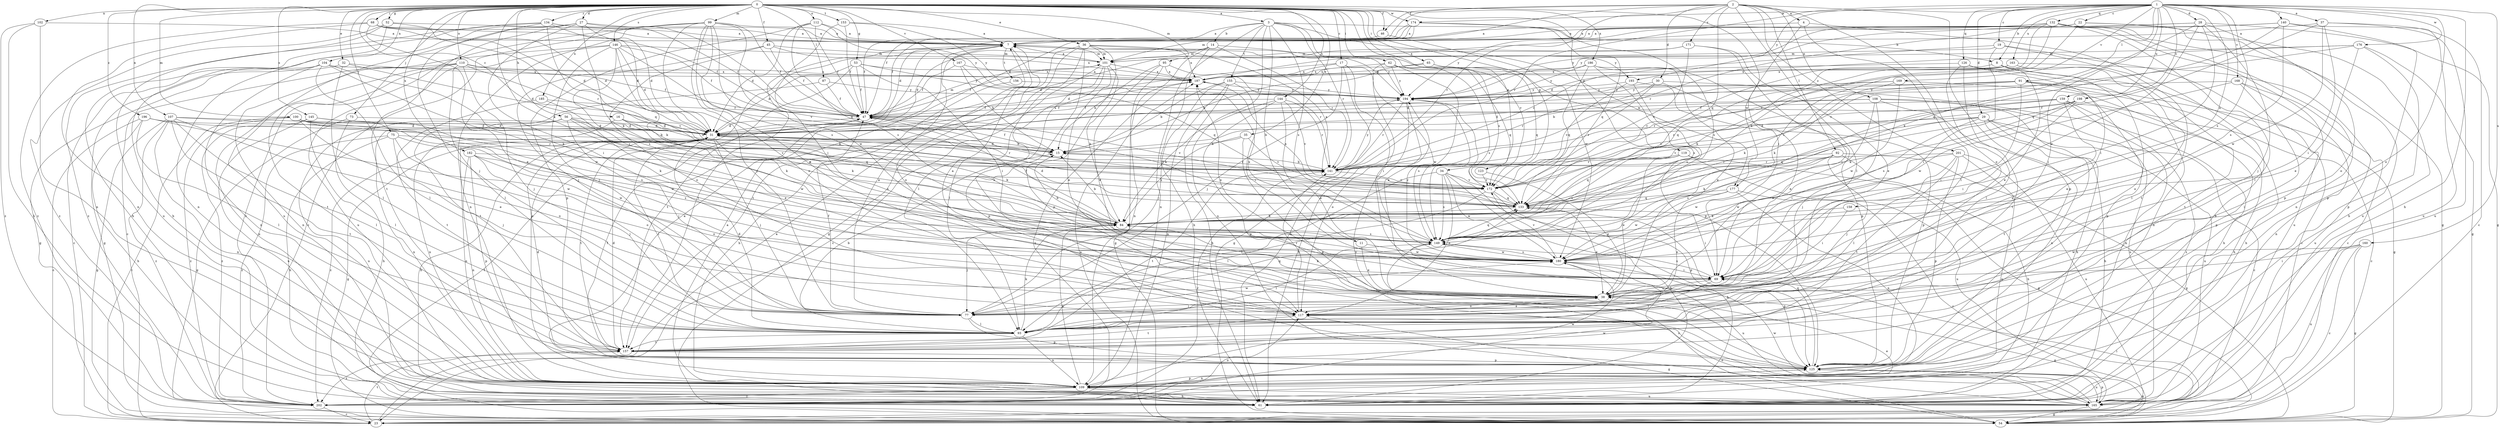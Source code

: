 strict digraph  {
0;
1;
2;
3;
4;
7;
8;
11;
14;
15;
16;
17;
19;
22;
23;
27;
28;
29;
30;
31;
32;
34;
35;
36;
37;
38;
45;
46;
47;
52;
53;
54;
56;
61;
62;
65;
68;
69;
73;
75;
77;
84;
87;
91;
92;
93;
95;
99;
100;
101;
102;
104;
107;
108;
109;
110;
112;
117;
119;
123;
125;
126;
132;
133;
134;
140;
141;
144;
145;
146;
149;
153;
155;
156;
157;
158;
159;
160;
163;
165;
167;
168;
169;
171;
172;
174;
176;
177;
180;
182;
185;
186;
187;
193;
194;
196;
198;
201;
202;
0 -> 3  [label=a];
0 -> 16  [label=c];
0 -> 17  [label=c];
0 -> 27  [label=d];
0 -> 32  [label=e];
0 -> 34  [label=e];
0 -> 35  [label=e];
0 -> 36  [label=e];
0 -> 45  [label=f];
0 -> 46  [label=f];
0 -> 52  [label=g];
0 -> 53  [label=g];
0 -> 56  [label=h];
0 -> 62  [label=i];
0 -> 65  [label=i];
0 -> 68  [label=i];
0 -> 69  [label=i];
0 -> 73  [label=j];
0 -> 75  [label=j];
0 -> 84  [label=k];
0 -> 87  [label=l];
0 -> 95  [label=m];
0 -> 99  [label=m];
0 -> 100  [label=m];
0 -> 102  [label=n];
0 -> 104  [label=n];
0 -> 107  [label=n];
0 -> 110  [label=o];
0 -> 112  [label=o];
0 -> 119  [label=p];
0 -> 123  [label=p];
0 -> 134  [label=r];
0 -> 144  [label=s];
0 -> 145  [label=s];
0 -> 146  [label=s];
0 -> 149  [label=s];
0 -> 153  [label=t];
0 -> 167  [label=v];
0 -> 174  [label=w];
0 -> 182  [label=x];
0 -> 185  [label=x];
0 -> 186  [label=x];
0 -> 196  [label=z];
1 -> 8  [label=b];
1 -> 19  [label=c];
1 -> 22  [label=c];
1 -> 28  [label=d];
1 -> 29  [label=d];
1 -> 37  [label=e];
1 -> 61  [label=h];
1 -> 77  [label=j];
1 -> 91  [label=l];
1 -> 117  [label=o];
1 -> 126  [label=q];
1 -> 132  [label=q];
1 -> 140  [label=r];
1 -> 141  [label=r];
1 -> 149  [label=s];
1 -> 158  [label=u];
1 -> 159  [label=u];
1 -> 160  [label=u];
1 -> 163  [label=u];
1 -> 168  [label=v];
1 -> 169  [label=v];
1 -> 174  [label=w];
1 -> 176  [label=w];
1 -> 193  [label=y];
1 -> 198  [label=z];
2 -> 4  [label=a];
2 -> 30  [label=d];
2 -> 31  [label=d];
2 -> 46  [label=f];
2 -> 47  [label=f];
2 -> 92  [label=l];
2 -> 93  [label=l];
2 -> 108  [label=n];
2 -> 117  [label=o];
2 -> 125  [label=p];
2 -> 133  [label=q];
2 -> 141  [label=r];
2 -> 171  [label=v];
2 -> 201  [label=z];
3 -> 7  [label=a];
3 -> 8  [label=b];
3 -> 11  [label=b];
3 -> 14  [label=b];
3 -> 109  [label=n];
3 -> 141  [label=r];
3 -> 149  [label=s];
3 -> 155  [label=t];
3 -> 165  [label=u];
3 -> 172  [label=v];
3 -> 177  [label=w];
4 -> 7  [label=a];
4 -> 61  [label=h];
4 -> 93  [label=l];
4 -> 177  [label=w];
7 -> 101  [label=m];
7 -> 109  [label=n];
7 -> 117  [label=o];
7 -> 156  [label=t];
7 -> 157  [label=t];
7 -> 193  [label=y];
8 -> 38  [label=e];
8 -> 93  [label=l];
8 -> 117  [label=o];
8 -> 187  [label=x];
11 -> 38  [label=e];
11 -> 180  [label=w];
14 -> 31  [label=d];
14 -> 61  [label=h];
14 -> 101  [label=m];
14 -> 109  [label=n];
14 -> 141  [label=r];
14 -> 194  [label=y];
15 -> 31  [label=d];
15 -> 47  [label=f];
15 -> 141  [label=r];
16 -> 15  [label=b];
16 -> 31  [label=d];
16 -> 84  [label=k];
16 -> 109  [label=n];
16 -> 133  [label=q];
17 -> 31  [label=d];
17 -> 54  [label=g];
17 -> 69  [label=i];
17 -> 77  [label=j];
17 -> 180  [label=w];
17 -> 187  [label=x];
19 -> 69  [label=i];
19 -> 101  [label=m];
19 -> 141  [label=r];
19 -> 157  [label=t];
19 -> 165  [label=u];
22 -> 7  [label=a];
22 -> 61  [label=h];
22 -> 165  [label=u];
22 -> 172  [label=v];
22 -> 187  [label=x];
23 -> 7  [label=a];
23 -> 157  [label=t];
27 -> 7  [label=a];
27 -> 31  [label=d];
27 -> 47  [label=f];
27 -> 61  [label=h];
27 -> 69  [label=i];
27 -> 84  [label=k];
27 -> 157  [label=t];
27 -> 165  [label=u];
28 -> 7  [label=a];
28 -> 54  [label=g];
28 -> 69  [label=i];
28 -> 77  [label=j];
28 -> 84  [label=k];
28 -> 117  [label=o];
28 -> 180  [label=w];
28 -> 194  [label=y];
29 -> 23  [label=c];
29 -> 31  [label=d];
29 -> 61  [label=h];
29 -> 69  [label=i];
29 -> 133  [label=q];
29 -> 157  [label=t];
29 -> 165  [label=u];
29 -> 172  [label=v];
30 -> 38  [label=e];
30 -> 61  [label=h];
30 -> 141  [label=r];
30 -> 172  [label=v];
30 -> 194  [label=y];
31 -> 15  [label=b];
31 -> 54  [label=g];
31 -> 61  [label=h];
31 -> 77  [label=j];
31 -> 84  [label=k];
31 -> 93  [label=l];
31 -> 109  [label=n];
31 -> 141  [label=r];
31 -> 149  [label=s];
31 -> 157  [label=t];
31 -> 187  [label=x];
31 -> 202  [label=z];
32 -> 31  [label=d];
32 -> 54  [label=g];
32 -> 93  [label=l];
32 -> 187  [label=x];
34 -> 61  [label=h];
34 -> 93  [label=l];
34 -> 117  [label=o];
34 -> 125  [label=p];
34 -> 149  [label=s];
34 -> 172  [label=v];
34 -> 180  [label=w];
35 -> 15  [label=b];
35 -> 84  [label=k];
35 -> 125  [label=p];
35 -> 172  [label=v];
36 -> 54  [label=g];
36 -> 93  [label=l];
36 -> 101  [label=m];
36 -> 117  [label=o];
36 -> 125  [label=p];
36 -> 157  [label=t];
36 -> 187  [label=x];
36 -> 194  [label=y];
37 -> 7  [label=a];
37 -> 23  [label=c];
37 -> 69  [label=i];
37 -> 133  [label=q];
37 -> 165  [label=u];
37 -> 180  [label=w];
38 -> 7  [label=a];
38 -> 54  [label=g];
38 -> 77  [label=j];
38 -> 84  [label=k];
38 -> 117  [label=o];
45 -> 47  [label=f];
45 -> 77  [label=j];
45 -> 101  [label=m];
45 -> 117  [label=o];
45 -> 187  [label=x];
46 -> 47  [label=f];
46 -> 180  [label=w];
47 -> 31  [label=d];
47 -> 101  [label=m];
47 -> 172  [label=v];
52 -> 7  [label=a];
52 -> 31  [label=d];
52 -> 109  [label=n];
52 -> 165  [label=u];
52 -> 202  [label=z];
53 -> 31  [label=d];
53 -> 47  [label=f];
53 -> 69  [label=i];
53 -> 157  [label=t];
53 -> 187  [label=x];
53 -> 194  [label=y];
54 -> 47  [label=f];
54 -> 69  [label=i];
54 -> 149  [label=s];
54 -> 187  [label=x];
56 -> 31  [label=d];
56 -> 77  [label=j];
56 -> 84  [label=k];
56 -> 109  [label=n];
56 -> 165  [label=u];
56 -> 172  [label=v];
56 -> 180  [label=w];
61 -> 7  [label=a];
62 -> 38  [label=e];
62 -> 61  [label=h];
62 -> 133  [label=q];
62 -> 149  [label=s];
62 -> 187  [label=x];
62 -> 194  [label=y];
65 -> 15  [label=b];
65 -> 125  [label=p];
65 -> 133  [label=q];
65 -> 187  [label=x];
68 -> 7  [label=a];
68 -> 31  [label=d];
68 -> 38  [label=e];
68 -> 47  [label=f];
68 -> 109  [label=n];
68 -> 141  [label=r];
68 -> 202  [label=z];
69 -> 38  [label=e];
69 -> 93  [label=l];
69 -> 149  [label=s];
69 -> 187  [label=x];
73 -> 31  [label=d];
73 -> 54  [label=g];
73 -> 61  [label=h];
75 -> 15  [label=b];
75 -> 61  [label=h];
75 -> 77  [label=j];
75 -> 117  [label=o];
75 -> 180  [label=w];
75 -> 202  [label=z];
77 -> 7  [label=a];
77 -> 47  [label=f];
77 -> 93  [label=l];
77 -> 125  [label=p];
77 -> 133  [label=q];
77 -> 180  [label=w];
84 -> 15  [label=b];
84 -> 47  [label=f];
84 -> 77  [label=j];
84 -> 149  [label=s];
87 -> 47  [label=f];
87 -> 157  [label=t];
87 -> 194  [label=y];
91 -> 15  [label=b];
91 -> 38  [label=e];
91 -> 54  [label=g];
91 -> 61  [label=h];
91 -> 69  [label=i];
91 -> 84  [label=k];
91 -> 141  [label=r];
91 -> 194  [label=y];
92 -> 54  [label=g];
92 -> 61  [label=h];
92 -> 77  [label=j];
92 -> 84  [label=k];
92 -> 141  [label=r];
92 -> 149  [label=s];
92 -> 180  [label=w];
93 -> 15  [label=b];
93 -> 31  [label=d];
93 -> 84  [label=k];
93 -> 109  [label=n];
93 -> 157  [label=t];
95 -> 15  [label=b];
95 -> 38  [label=e];
95 -> 54  [label=g];
95 -> 141  [label=r];
95 -> 187  [label=x];
99 -> 7  [label=a];
99 -> 23  [label=c];
99 -> 38  [label=e];
99 -> 47  [label=f];
99 -> 77  [label=j];
99 -> 109  [label=n];
99 -> 117  [label=o];
99 -> 133  [label=q];
99 -> 149  [label=s];
99 -> 180  [label=w];
99 -> 202  [label=z];
100 -> 23  [label=c];
100 -> 31  [label=d];
100 -> 117  [label=o];
100 -> 141  [label=r];
100 -> 149  [label=s];
100 -> 180  [label=w];
100 -> 202  [label=z];
101 -> 7  [label=a];
101 -> 23  [label=c];
101 -> 38  [label=e];
101 -> 47  [label=f];
101 -> 84  [label=k];
101 -> 93  [label=l];
101 -> 125  [label=p];
101 -> 187  [label=x];
102 -> 7  [label=a];
102 -> 61  [label=h];
102 -> 109  [label=n];
102 -> 202  [label=z];
104 -> 23  [label=c];
104 -> 54  [label=g];
104 -> 84  [label=k];
104 -> 93  [label=l];
104 -> 109  [label=n];
104 -> 180  [label=w];
104 -> 187  [label=x];
107 -> 31  [label=d];
107 -> 38  [label=e];
107 -> 54  [label=g];
107 -> 93  [label=l];
107 -> 109  [label=n];
107 -> 141  [label=r];
107 -> 157  [label=t];
107 -> 202  [label=z];
108 -> 31  [label=d];
108 -> 38  [label=e];
108 -> 47  [label=f];
108 -> 61  [label=h];
108 -> 77  [label=j];
108 -> 109  [label=n];
108 -> 165  [label=u];
109 -> 7  [label=a];
109 -> 61  [label=h];
109 -> 84  [label=k];
109 -> 125  [label=p];
109 -> 165  [label=u];
109 -> 180  [label=w];
109 -> 202  [label=z];
110 -> 47  [label=f];
110 -> 77  [label=j];
110 -> 93  [label=l];
110 -> 109  [label=n];
110 -> 157  [label=t];
110 -> 165  [label=u];
110 -> 172  [label=v];
110 -> 187  [label=x];
112 -> 7  [label=a];
112 -> 31  [label=d];
112 -> 47  [label=f];
112 -> 125  [label=p];
112 -> 149  [label=s];
112 -> 194  [label=y];
117 -> 38  [label=e];
117 -> 54  [label=g];
117 -> 141  [label=r];
117 -> 157  [label=t];
119 -> 38  [label=e];
119 -> 54  [label=g];
119 -> 133  [label=q];
119 -> 141  [label=r];
119 -> 149  [label=s];
119 -> 165  [label=u];
123 -> 38  [label=e];
123 -> 172  [label=v];
125 -> 31  [label=d];
125 -> 47  [label=f];
125 -> 54  [label=g];
125 -> 109  [label=n];
125 -> 133  [label=q];
125 -> 165  [label=u];
126 -> 23  [label=c];
126 -> 93  [label=l];
126 -> 109  [label=n];
126 -> 125  [label=p];
126 -> 157  [label=t];
126 -> 187  [label=x];
132 -> 7  [label=a];
132 -> 54  [label=g];
132 -> 84  [label=k];
132 -> 93  [label=l];
132 -> 109  [label=n];
132 -> 125  [label=p];
132 -> 141  [label=r];
132 -> 149  [label=s];
132 -> 194  [label=y];
133 -> 31  [label=d];
133 -> 38  [label=e];
133 -> 47  [label=f];
133 -> 69  [label=i];
133 -> 84  [label=k];
133 -> 187  [label=x];
134 -> 7  [label=a];
134 -> 31  [label=d];
134 -> 47  [label=f];
134 -> 61  [label=h];
134 -> 77  [label=j];
134 -> 133  [label=q];
134 -> 202  [label=z];
140 -> 7  [label=a];
140 -> 125  [label=p];
140 -> 133  [label=q];
140 -> 149  [label=s];
140 -> 165  [label=u];
140 -> 194  [label=y];
141 -> 15  [label=b];
141 -> 31  [label=d];
141 -> 157  [label=t];
141 -> 172  [label=v];
141 -> 194  [label=y];
144 -> 38  [label=e];
144 -> 47  [label=f];
144 -> 84  [label=k];
144 -> 125  [label=p];
144 -> 141  [label=r];
144 -> 172  [label=v];
145 -> 31  [label=d];
145 -> 84  [label=k];
145 -> 93  [label=l];
145 -> 165  [label=u];
145 -> 202  [label=z];
146 -> 23  [label=c];
146 -> 31  [label=d];
146 -> 47  [label=f];
146 -> 77  [label=j];
146 -> 84  [label=k];
146 -> 101  [label=m];
146 -> 149  [label=s];
146 -> 165  [label=u];
146 -> 172  [label=v];
149 -> 15  [label=b];
149 -> 93  [label=l];
149 -> 125  [label=p];
149 -> 133  [label=q];
149 -> 180  [label=w];
149 -> 187  [label=x];
153 -> 7  [label=a];
153 -> 47  [label=f];
153 -> 69  [label=i];
153 -> 194  [label=y];
155 -> 15  [label=b];
155 -> 61  [label=h];
155 -> 69  [label=i];
155 -> 77  [label=j];
155 -> 109  [label=n];
155 -> 194  [label=y];
156 -> 61  [label=h];
156 -> 194  [label=y];
157 -> 31  [label=d];
157 -> 125  [label=p];
157 -> 202  [label=z];
158 -> 69  [label=i];
158 -> 84  [label=k];
159 -> 38  [label=e];
159 -> 47  [label=f];
159 -> 61  [label=h];
159 -> 109  [label=n];
159 -> 141  [label=r];
159 -> 172  [label=v];
159 -> 202  [label=z];
160 -> 23  [label=c];
160 -> 54  [label=g];
160 -> 69  [label=i];
160 -> 165  [label=u];
160 -> 180  [label=w];
163 -> 23  [label=c];
163 -> 84  [label=k];
163 -> 133  [label=q];
163 -> 157  [label=t];
163 -> 172  [label=v];
163 -> 187  [label=x];
165 -> 54  [label=g];
165 -> 117  [label=o];
165 -> 125  [label=p];
165 -> 180  [label=w];
165 -> 194  [label=y];
167 -> 15  [label=b];
167 -> 47  [label=f];
167 -> 133  [label=q];
167 -> 187  [label=x];
168 -> 93  [label=l];
168 -> 109  [label=n];
168 -> 165  [label=u];
168 -> 180  [label=w];
168 -> 194  [label=y];
169 -> 31  [label=d];
169 -> 84  [label=k];
169 -> 125  [label=p];
169 -> 180  [label=w];
169 -> 194  [label=y];
171 -> 31  [label=d];
171 -> 38  [label=e];
171 -> 69  [label=i];
171 -> 101  [label=m];
171 -> 172  [label=v];
172 -> 7  [label=a];
172 -> 61  [label=h];
172 -> 93  [label=l];
172 -> 133  [label=q];
174 -> 7  [label=a];
174 -> 31  [label=d];
174 -> 47  [label=f];
174 -> 101  [label=m];
174 -> 133  [label=q];
174 -> 149  [label=s];
176 -> 31  [label=d];
176 -> 38  [label=e];
176 -> 54  [label=g];
176 -> 101  [label=m];
176 -> 125  [label=p];
176 -> 172  [label=v];
177 -> 23  [label=c];
177 -> 109  [label=n];
177 -> 117  [label=o];
177 -> 133  [label=q];
177 -> 180  [label=w];
180 -> 69  [label=i];
180 -> 149  [label=s];
180 -> 165  [label=u];
180 -> 172  [label=v];
180 -> 194  [label=y];
182 -> 77  [label=j];
182 -> 109  [label=n];
182 -> 117  [label=o];
182 -> 125  [label=p];
182 -> 141  [label=r];
182 -> 149  [label=s];
185 -> 38  [label=e];
185 -> 47  [label=f];
185 -> 157  [label=t];
186 -> 38  [label=e];
186 -> 125  [label=p];
186 -> 133  [label=q];
186 -> 149  [label=s];
186 -> 187  [label=x];
186 -> 194  [label=y];
187 -> 194  [label=y];
187 -> 202  [label=z];
193 -> 125  [label=p];
193 -> 149  [label=s];
193 -> 172  [label=v];
193 -> 194  [label=y];
194 -> 47  [label=f];
194 -> 61  [label=h];
194 -> 117  [label=o];
194 -> 141  [label=r];
194 -> 149  [label=s];
196 -> 15  [label=b];
196 -> 23  [label=c];
196 -> 31  [label=d];
196 -> 61  [label=h];
196 -> 93  [label=l];
196 -> 180  [label=w];
198 -> 23  [label=c];
198 -> 47  [label=f];
198 -> 69  [label=i];
198 -> 84  [label=k];
198 -> 149  [label=s];
198 -> 172  [label=v];
201 -> 93  [label=l];
201 -> 125  [label=p];
201 -> 141  [label=r];
201 -> 157  [label=t];
201 -> 165  [label=u];
201 -> 180  [label=w];
201 -> 202  [label=z];
202 -> 23  [label=c];
202 -> 38  [label=e];
202 -> 117  [label=o];
202 -> 141  [label=r];
202 -> 180  [label=w];
}
